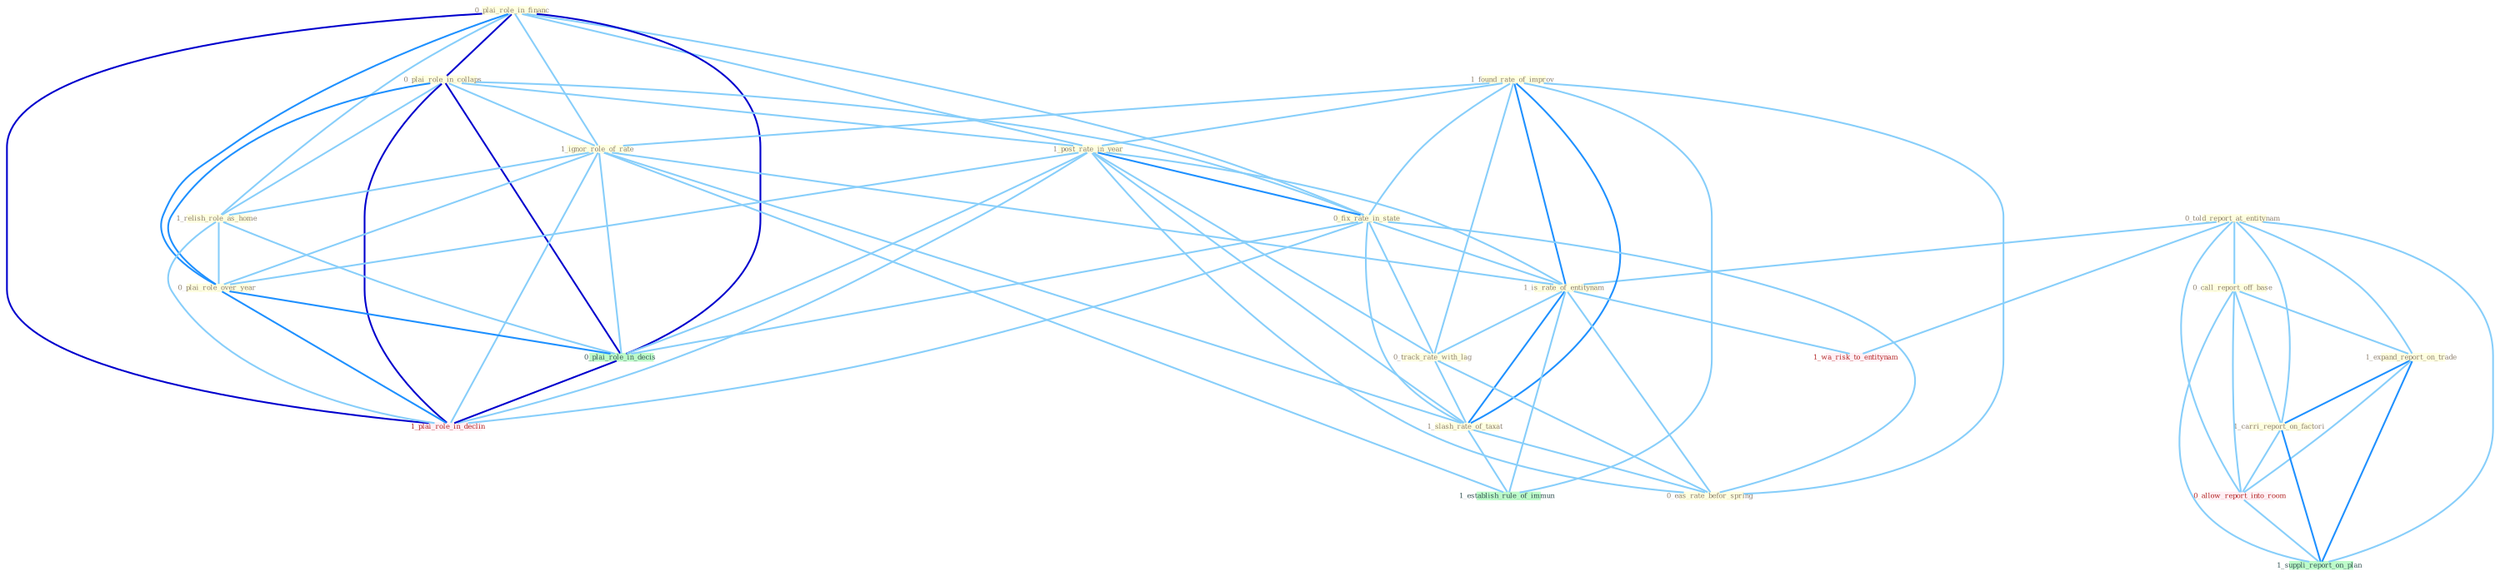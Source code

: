 Graph G{ 
    node
    [shape=polygon,style=filled,width=.5,height=.06,color="#BDFCC9",fixedsize=true,fontsize=4,
    fontcolor="#2f4f4f"];
    {node
    [color="#ffffe0", fontcolor="#8b7d6b"] "0_plai_role_in_financ " "0_told_report_at_entitynam " "1_found_rate_of_improv " "0_plai_role_in_collaps " "1_post_rate_in_year " "0_fix_rate_in_state " "1_ignor_role_of_rate " "1_is_rate_of_entitynam " "0_call_report_off_base " "1_relish_role_as_home " "1_expand_report_on_trade " "0_track_rate_with_lag " "1_carri_report_on_factori " "1_slash_rate_of_taxat " "0_plai_role_over_year " "0_eas_rate_befor_spring "}
{node [color="#fff0f5", fontcolor="#b22222"] "1_wa_risk_to_entitynam " "1_plai_role_in_declin " "0_allow_report_into_room "}
edge [color="#B0E2FF"];

	"0_plai_role_in_financ " -- "0_plai_role_in_collaps " [w="3", color="#0000cd" , len=0.6];
	"0_plai_role_in_financ " -- "1_post_rate_in_year " [w="1", color="#87cefa" ];
	"0_plai_role_in_financ " -- "0_fix_rate_in_state " [w="1", color="#87cefa" ];
	"0_plai_role_in_financ " -- "1_ignor_role_of_rate " [w="1", color="#87cefa" ];
	"0_plai_role_in_financ " -- "1_relish_role_as_home " [w="1", color="#87cefa" ];
	"0_plai_role_in_financ " -- "0_plai_role_over_year " [w="2", color="#1e90ff" , len=0.8];
	"0_plai_role_in_financ " -- "0_plai_role_in_decis " [w="3", color="#0000cd" , len=0.6];
	"0_plai_role_in_financ " -- "1_plai_role_in_declin " [w="3", color="#0000cd" , len=0.6];
	"0_told_report_at_entitynam " -- "1_is_rate_of_entitynam " [w="1", color="#87cefa" ];
	"0_told_report_at_entitynam " -- "0_call_report_off_base " [w="1", color="#87cefa" ];
	"0_told_report_at_entitynam " -- "1_expand_report_on_trade " [w="1", color="#87cefa" ];
	"0_told_report_at_entitynam " -- "1_carri_report_on_factori " [w="1", color="#87cefa" ];
	"0_told_report_at_entitynam " -- "1_wa_risk_to_entitynam " [w="1", color="#87cefa" ];
	"0_told_report_at_entitynam " -- "0_allow_report_into_room " [w="1", color="#87cefa" ];
	"0_told_report_at_entitynam " -- "1_suppli_report_on_plan " [w="1", color="#87cefa" ];
	"1_found_rate_of_improv " -- "1_post_rate_in_year " [w="1", color="#87cefa" ];
	"1_found_rate_of_improv " -- "0_fix_rate_in_state " [w="1", color="#87cefa" ];
	"1_found_rate_of_improv " -- "1_ignor_role_of_rate " [w="1", color="#87cefa" ];
	"1_found_rate_of_improv " -- "1_is_rate_of_entitynam " [w="2", color="#1e90ff" , len=0.8];
	"1_found_rate_of_improv " -- "0_track_rate_with_lag " [w="1", color="#87cefa" ];
	"1_found_rate_of_improv " -- "1_slash_rate_of_taxat " [w="2", color="#1e90ff" , len=0.8];
	"1_found_rate_of_improv " -- "0_eas_rate_befor_spring " [w="1", color="#87cefa" ];
	"1_found_rate_of_improv " -- "1_establish_rule_of_immun " [w="1", color="#87cefa" ];
	"0_plai_role_in_collaps " -- "1_post_rate_in_year " [w="1", color="#87cefa" ];
	"0_plai_role_in_collaps " -- "0_fix_rate_in_state " [w="1", color="#87cefa" ];
	"0_plai_role_in_collaps " -- "1_ignor_role_of_rate " [w="1", color="#87cefa" ];
	"0_plai_role_in_collaps " -- "1_relish_role_as_home " [w="1", color="#87cefa" ];
	"0_plai_role_in_collaps " -- "0_plai_role_over_year " [w="2", color="#1e90ff" , len=0.8];
	"0_plai_role_in_collaps " -- "0_plai_role_in_decis " [w="3", color="#0000cd" , len=0.6];
	"0_plai_role_in_collaps " -- "1_plai_role_in_declin " [w="3", color="#0000cd" , len=0.6];
	"1_post_rate_in_year " -- "0_fix_rate_in_state " [w="2", color="#1e90ff" , len=0.8];
	"1_post_rate_in_year " -- "1_is_rate_of_entitynam " [w="1", color="#87cefa" ];
	"1_post_rate_in_year " -- "0_track_rate_with_lag " [w="1", color="#87cefa" ];
	"1_post_rate_in_year " -- "1_slash_rate_of_taxat " [w="1", color="#87cefa" ];
	"1_post_rate_in_year " -- "0_plai_role_over_year " [w="1", color="#87cefa" ];
	"1_post_rate_in_year " -- "0_eas_rate_befor_spring " [w="1", color="#87cefa" ];
	"1_post_rate_in_year " -- "0_plai_role_in_decis " [w="1", color="#87cefa" ];
	"1_post_rate_in_year " -- "1_plai_role_in_declin " [w="1", color="#87cefa" ];
	"0_fix_rate_in_state " -- "1_is_rate_of_entitynam " [w="1", color="#87cefa" ];
	"0_fix_rate_in_state " -- "0_track_rate_with_lag " [w="1", color="#87cefa" ];
	"0_fix_rate_in_state " -- "1_slash_rate_of_taxat " [w="1", color="#87cefa" ];
	"0_fix_rate_in_state " -- "0_eas_rate_befor_spring " [w="1", color="#87cefa" ];
	"0_fix_rate_in_state " -- "0_plai_role_in_decis " [w="1", color="#87cefa" ];
	"0_fix_rate_in_state " -- "1_plai_role_in_declin " [w="1", color="#87cefa" ];
	"1_ignor_role_of_rate " -- "1_is_rate_of_entitynam " [w="1", color="#87cefa" ];
	"1_ignor_role_of_rate " -- "1_relish_role_as_home " [w="1", color="#87cefa" ];
	"1_ignor_role_of_rate " -- "1_slash_rate_of_taxat " [w="1", color="#87cefa" ];
	"1_ignor_role_of_rate " -- "0_plai_role_over_year " [w="1", color="#87cefa" ];
	"1_ignor_role_of_rate " -- "0_plai_role_in_decis " [w="1", color="#87cefa" ];
	"1_ignor_role_of_rate " -- "1_establish_rule_of_immun " [w="1", color="#87cefa" ];
	"1_ignor_role_of_rate " -- "1_plai_role_in_declin " [w="1", color="#87cefa" ];
	"1_is_rate_of_entitynam " -- "0_track_rate_with_lag " [w="1", color="#87cefa" ];
	"1_is_rate_of_entitynam " -- "1_slash_rate_of_taxat " [w="2", color="#1e90ff" , len=0.8];
	"1_is_rate_of_entitynam " -- "0_eas_rate_befor_spring " [w="1", color="#87cefa" ];
	"1_is_rate_of_entitynam " -- "1_wa_risk_to_entitynam " [w="1", color="#87cefa" ];
	"1_is_rate_of_entitynam " -- "1_establish_rule_of_immun " [w="1", color="#87cefa" ];
	"0_call_report_off_base " -- "1_expand_report_on_trade " [w="1", color="#87cefa" ];
	"0_call_report_off_base " -- "1_carri_report_on_factori " [w="1", color="#87cefa" ];
	"0_call_report_off_base " -- "0_allow_report_into_room " [w="1", color="#87cefa" ];
	"0_call_report_off_base " -- "1_suppli_report_on_plan " [w="1", color="#87cefa" ];
	"1_relish_role_as_home " -- "0_plai_role_over_year " [w="1", color="#87cefa" ];
	"1_relish_role_as_home " -- "0_plai_role_in_decis " [w="1", color="#87cefa" ];
	"1_relish_role_as_home " -- "1_plai_role_in_declin " [w="1", color="#87cefa" ];
	"1_expand_report_on_trade " -- "1_carri_report_on_factori " [w="2", color="#1e90ff" , len=0.8];
	"1_expand_report_on_trade " -- "0_allow_report_into_room " [w="1", color="#87cefa" ];
	"1_expand_report_on_trade " -- "1_suppli_report_on_plan " [w="2", color="#1e90ff" , len=0.8];
	"0_track_rate_with_lag " -- "1_slash_rate_of_taxat " [w="1", color="#87cefa" ];
	"0_track_rate_with_lag " -- "0_eas_rate_befor_spring " [w="1", color="#87cefa" ];
	"1_carri_report_on_factori " -- "0_allow_report_into_room " [w="1", color="#87cefa" ];
	"1_carri_report_on_factori " -- "1_suppli_report_on_plan " [w="2", color="#1e90ff" , len=0.8];
	"1_slash_rate_of_taxat " -- "0_eas_rate_befor_spring " [w="1", color="#87cefa" ];
	"1_slash_rate_of_taxat " -- "1_establish_rule_of_immun " [w="1", color="#87cefa" ];
	"0_plai_role_over_year " -- "0_plai_role_in_decis " [w="2", color="#1e90ff" , len=0.8];
	"0_plai_role_over_year " -- "1_plai_role_in_declin " [w="2", color="#1e90ff" , len=0.8];
	"0_plai_role_in_decis " -- "1_plai_role_in_declin " [w="3", color="#0000cd" , len=0.6];
	"0_allow_report_into_room " -- "1_suppli_report_on_plan " [w="1", color="#87cefa" ];
}